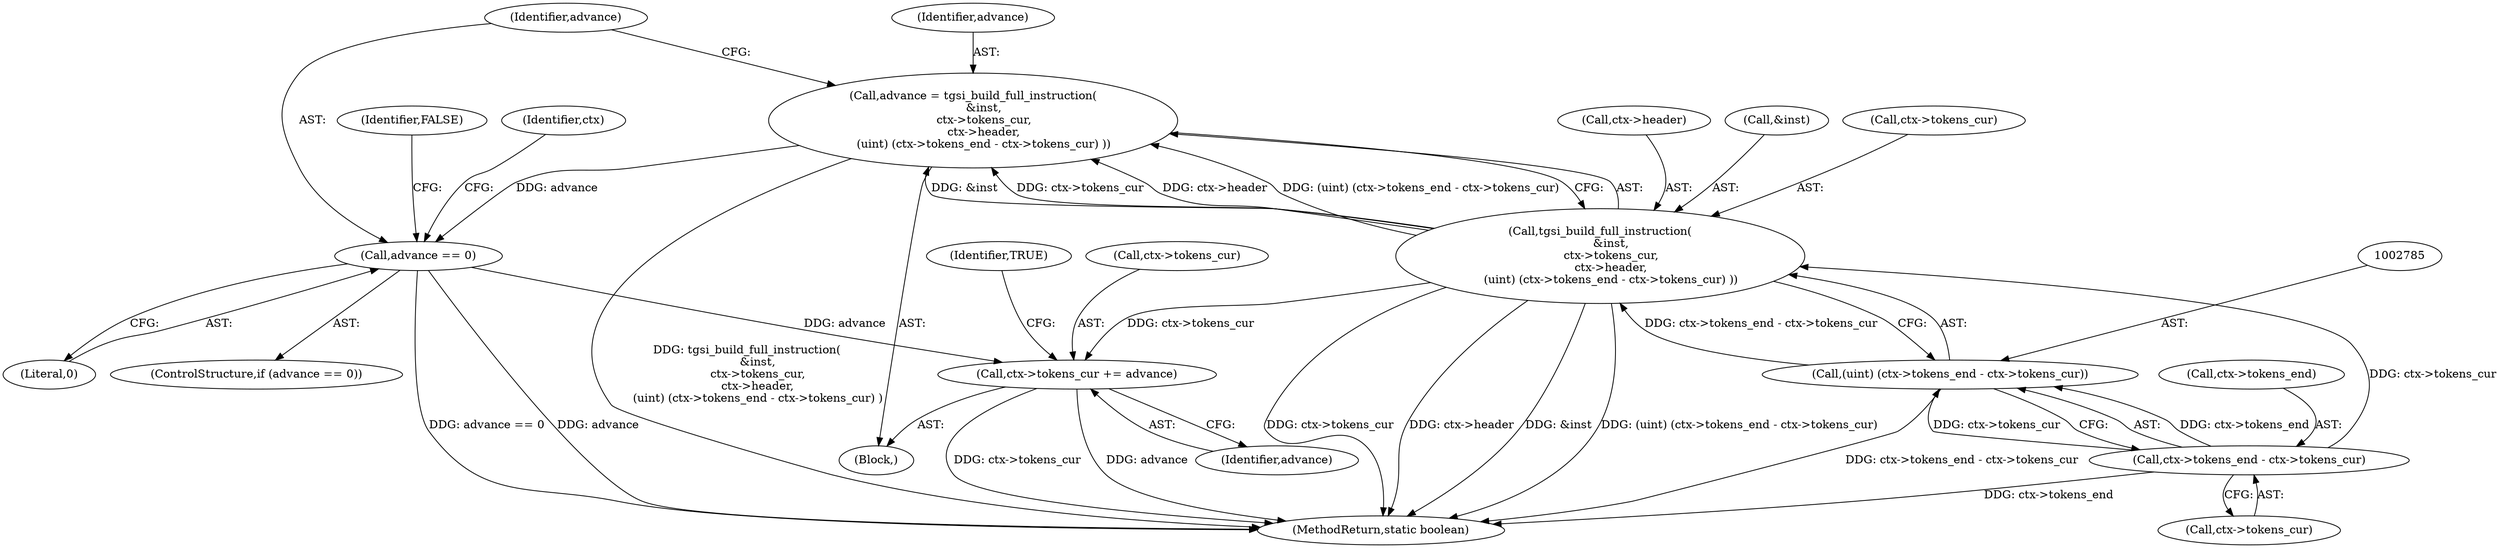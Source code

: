 digraph "0_virglrenderer_e534b51ca3c3cd25f3990589932a9ed711c59b27@integer" {
"1002773" [label="(Call,advance = tgsi_build_full_instruction(\n      &inst,\n      ctx->tokens_cur,\n      ctx->header,\n      (uint) (ctx->tokens_end - ctx->tokens_cur) ))"];
"1002775" [label="(Call,tgsi_build_full_instruction(\n      &inst,\n      ctx->tokens_cur,\n      ctx->header,\n      (uint) (ctx->tokens_end - ctx->tokens_cur) ))"];
"1002786" [label="(Call,ctx->tokens_end - ctx->tokens_cur)"];
"1002784" [label="(Call,(uint) (ctx->tokens_end - ctx->tokens_cur))"];
"1002794" [label="(Call,advance == 0)"];
"1002799" [label="(Call,ctx->tokens_cur += advance)"];
"1002773" [label="(Call,advance = tgsi_build_full_instruction(\n      &inst,\n      ctx->tokens_cur,\n      ctx->header,\n      (uint) (ctx->tokens_end - ctx->tokens_cur) ))"];
"1002786" [label="(Call,ctx->tokens_end - ctx->tokens_cur)"];
"1002781" [label="(Call,ctx->header)"];
"1002798" [label="(Identifier,FALSE)"];
"1002775" [label="(Call,tgsi_build_full_instruction(\n      &inst,\n      ctx->tokens_cur,\n      ctx->header,\n      (uint) (ctx->tokens_end - ctx->tokens_cur) ))"];
"1002799" [label="(Call,ctx->tokens_cur += advance)"];
"1002794" [label="(Call,advance == 0)"];
"1002796" [label="(Literal,0)"];
"1002805" [label="(Identifier,TRUE)"];
"1002801" [label="(Identifier,ctx)"];
"1002784" [label="(Call,(uint) (ctx->tokens_end - ctx->tokens_cur))"];
"1002233" [label="(Block,)"];
"1002787" [label="(Call,ctx->tokens_end)"];
"1002774" [label="(Identifier,advance)"];
"1004167" [label="(MethodReturn,static boolean)"];
"1002793" [label="(ControlStructure,if (advance == 0))"];
"1002776" [label="(Call,&inst)"];
"1002803" [label="(Identifier,advance)"];
"1002790" [label="(Call,ctx->tokens_cur)"];
"1002795" [label="(Identifier,advance)"];
"1002778" [label="(Call,ctx->tokens_cur)"];
"1002800" [label="(Call,ctx->tokens_cur)"];
"1002773" -> "1002233"  [label="AST: "];
"1002773" -> "1002775"  [label="CFG: "];
"1002774" -> "1002773"  [label="AST: "];
"1002775" -> "1002773"  [label="AST: "];
"1002795" -> "1002773"  [label="CFG: "];
"1002773" -> "1004167"  [label="DDG: tgsi_build_full_instruction(\n      &inst,\n      ctx->tokens_cur,\n      ctx->header,\n      (uint) (ctx->tokens_end - ctx->tokens_cur) )"];
"1002775" -> "1002773"  [label="DDG: &inst"];
"1002775" -> "1002773"  [label="DDG: ctx->tokens_cur"];
"1002775" -> "1002773"  [label="DDG: ctx->header"];
"1002775" -> "1002773"  [label="DDG: (uint) (ctx->tokens_end - ctx->tokens_cur)"];
"1002773" -> "1002794"  [label="DDG: advance"];
"1002775" -> "1002784"  [label="CFG: "];
"1002776" -> "1002775"  [label="AST: "];
"1002778" -> "1002775"  [label="AST: "];
"1002781" -> "1002775"  [label="AST: "];
"1002784" -> "1002775"  [label="AST: "];
"1002775" -> "1004167"  [label="DDG: &inst"];
"1002775" -> "1004167"  [label="DDG: (uint) (ctx->tokens_end - ctx->tokens_cur)"];
"1002775" -> "1004167"  [label="DDG: ctx->tokens_cur"];
"1002775" -> "1004167"  [label="DDG: ctx->header"];
"1002786" -> "1002775"  [label="DDG: ctx->tokens_cur"];
"1002784" -> "1002775"  [label="DDG: ctx->tokens_end - ctx->tokens_cur"];
"1002775" -> "1002799"  [label="DDG: ctx->tokens_cur"];
"1002786" -> "1002784"  [label="AST: "];
"1002786" -> "1002790"  [label="CFG: "];
"1002787" -> "1002786"  [label="AST: "];
"1002790" -> "1002786"  [label="AST: "];
"1002784" -> "1002786"  [label="CFG: "];
"1002786" -> "1004167"  [label="DDG: ctx->tokens_end"];
"1002786" -> "1002784"  [label="DDG: ctx->tokens_end"];
"1002786" -> "1002784"  [label="DDG: ctx->tokens_cur"];
"1002785" -> "1002784"  [label="AST: "];
"1002784" -> "1004167"  [label="DDG: ctx->tokens_end - ctx->tokens_cur"];
"1002794" -> "1002793"  [label="AST: "];
"1002794" -> "1002796"  [label="CFG: "];
"1002795" -> "1002794"  [label="AST: "];
"1002796" -> "1002794"  [label="AST: "];
"1002798" -> "1002794"  [label="CFG: "];
"1002801" -> "1002794"  [label="CFG: "];
"1002794" -> "1004167"  [label="DDG: advance"];
"1002794" -> "1004167"  [label="DDG: advance == 0"];
"1002794" -> "1002799"  [label="DDG: advance"];
"1002799" -> "1002233"  [label="AST: "];
"1002799" -> "1002803"  [label="CFG: "];
"1002800" -> "1002799"  [label="AST: "];
"1002803" -> "1002799"  [label="AST: "];
"1002805" -> "1002799"  [label="CFG: "];
"1002799" -> "1004167"  [label="DDG: ctx->tokens_cur"];
"1002799" -> "1004167"  [label="DDG: advance"];
}
